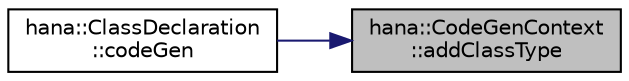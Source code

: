 digraph "hana::CodeGenContext::addClassType"
{
 // LATEX_PDF_SIZE
  edge [fontname="Helvetica",fontsize="10",labelfontname="Helvetica",labelfontsize="10"];
  node [fontname="Helvetica",fontsize="10",shape=record];
  rankdir="RL";
  Node1 [label="hana::CodeGenContext\l::addClassType",height=0.2,width=0.4,color="black", fillcolor="grey75", style="filled", fontcolor="black",tooltip=" "];
  Node1 -> Node2 [dir="back",color="midnightblue",fontsize="10",style="solid",fontname="Helvetica"];
  Node2 [label="hana::ClassDeclaration\l::codeGen",height=0.2,width=0.4,color="black", fillcolor="white", style="filled",URL="$classhana_1_1_class_declaration.html#a7d3f15235ec821d2746a51472711732d",tooltip=" "];
}
